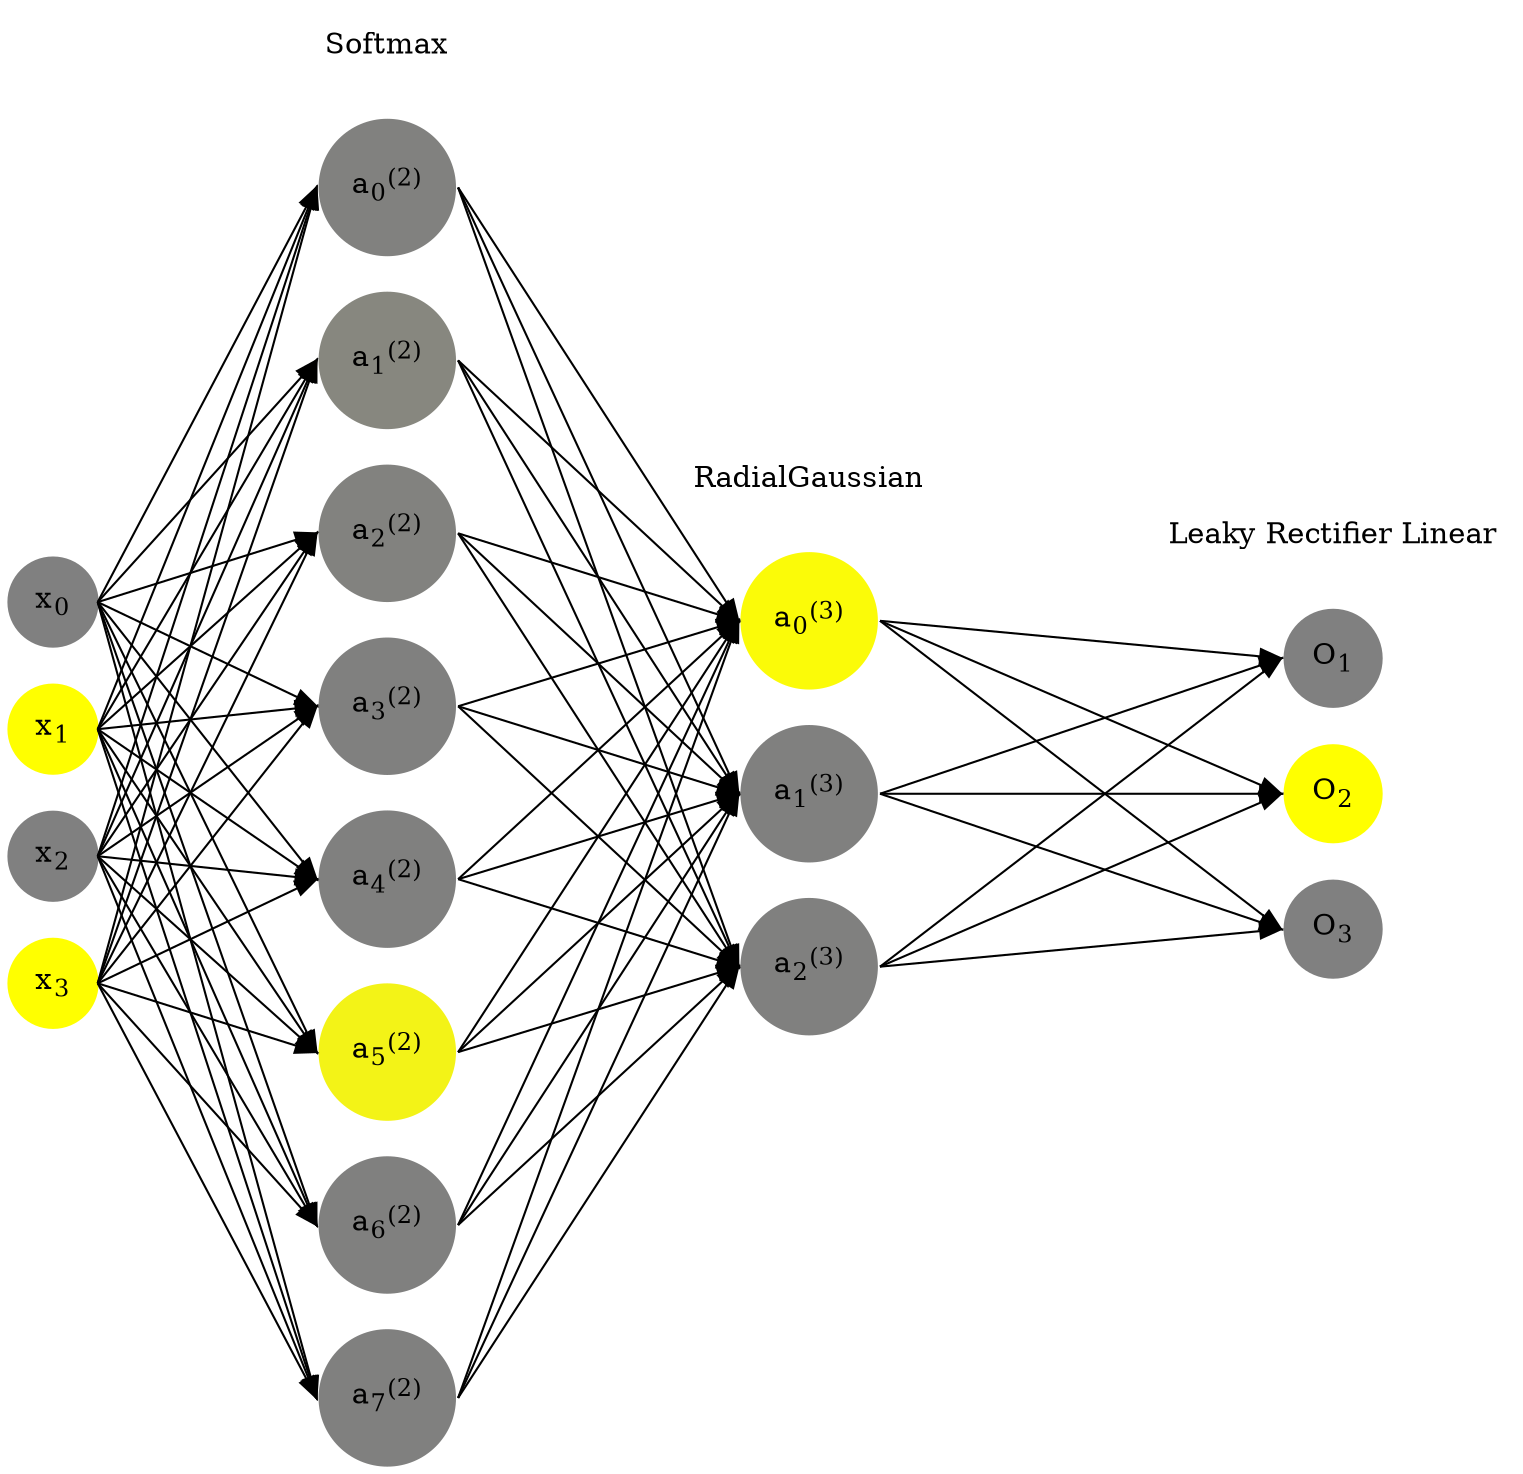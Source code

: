 digraph G {
	rankdir = LR;
	splines=false;
	edge[style=invis];
	ranksep= 1.4;
	{
	node [shape=circle, color="0.1667, 0.0, 0.5", style=filled, fillcolor="0.1667, 0.0, 0.5"];
	x0 [label=<x<sub>0</sub>>];
	}
	{
	node [shape=circle, color="0.1667, 1.0, 1.0", style=filled, fillcolor="0.1667, 1.0, 1.0"];
	x1 [label=<x<sub>1</sub>>];
	}
	{
	node [shape=circle, color="0.1667, 0.0, 0.5", style=filled, fillcolor="0.1667, 0.0, 0.5"];
	x2 [label=<x<sub>2</sub>>];
	}
	{
	node [shape=circle, color="0.1667, 1.0, 1.0", style=filled, fillcolor="0.1667, 1.0, 1.0"];
	x3 [label=<x<sub>3</sub>>];
	}
	{
	node [shape=circle, color="0.1667, 0.008837, 0.504419", style=filled, fillcolor="0.1667, 0.008837, 0.504419"];
	a02 [label=<a<sub>0</sub><sup>(2)</sup>>];
	}
	{
	node [shape=circle, color="0.1667, 0.059596, 0.529798", style=filled, fillcolor="0.1667, 0.059596, 0.529798"];
	a12 [label=<a<sub>1</sub><sup>(2)</sup>>];
	}
	{
	node [shape=circle, color="0.1667, 0.016673, 0.508336", style=filled, fillcolor="0.1667, 0.016673, 0.508336"];
	a22 [label=<a<sub>2</sub><sup>(2)</sup>>];
	}
	{
	node [shape=circle, color="0.1667, 0.006711, 0.503356", style=filled, fillcolor="0.1667, 0.006711, 0.503356"];
	a32 [label=<a<sub>3</sub><sup>(2)</sup>>];
	}
	{
	node [shape=circle, color="0.1667, 0.001603, 0.500801", style=filled, fillcolor="0.1667, 0.001603, 0.500801"];
	a42 [label=<a<sub>4</sub><sup>(2)</sup>>];
	}
	{
	node [shape=circle, color="0.1667, 0.902656, 0.951328", style=filled, fillcolor="0.1667, 0.902656, 0.951328"];
	a52 [label=<a<sub>5</sub><sup>(2)</sup>>];
	}
	{
	node [shape=circle, color="0.1667, 0.000513, 0.500256", style=filled, fillcolor="0.1667, 0.000513, 0.500256"];
	a62 [label=<a<sub>6</sub><sup>(2)</sup>>];
	}
	{
	node [shape=circle, color="0.1667, 0.003411, 0.501706", style=filled, fillcolor="0.1667, 0.003411, 0.501706"];
	a72 [label=<a<sub>7</sub><sup>(2)</sup>>];
	}
	{
	node [shape=circle, color="0.1667, 0.966401, 0.983201", style=filled, fillcolor="0.1667, 0.966401, 0.983201"];
	a03 [label=<a<sub>0</sub><sup>(3)</sup>>];
	}
	{
	node [shape=circle, color="0.1667, 0.000060, 0.500030", style=filled, fillcolor="0.1667, 0.000060, 0.500030"];
	a13 [label=<a<sub>1</sub><sup>(3)</sup>>];
	}
	{
	node [shape=circle, color="0.1667, 0.000019, 0.500009", style=filled, fillcolor="0.1667, 0.000019, 0.500009"];
	a23 [label=<a<sub>2</sub><sup>(3)</sup>>];
	}
	{
	node [shape=circle, color="0.1667, 0.0, 0.5", style=filled, fillcolor="0.1667, 0.0, 0.5"];
	O1 [label=<O<sub>1</sub>>];
	}
	{
	node [shape=circle, color="0.1667, 1.0, 1.0", style=filled, fillcolor="0.1667, 1.0, 1.0"];
	O2 [label=<O<sub>2</sub>>];
	}
	{
	node [shape=circle, color="0.1667, 0.0, 0.5", style=filled, fillcolor="0.1667, 0.0, 0.5"];
	O3 [label=<O<sub>3</sub>>];
	}
	{
	rank=same;
	x0->x1->x2->x3;
	}
	{
	rank=same;
	a02->a12->a22->a32->a42->a52->a62->a72;
	}
	{
	rank=same;
	a03->a13->a23;
	}
	{
	rank=same;
	O1->O2->O3;
	}
	l1 [shape=plaintext,label="Softmax"];
	l1->a02;
	{rank=same; l1;a02};
	l2 [shape=plaintext,label="RadialGaussian"];
	l2->a03;
	{rank=same; l2;a03};
	l3 [shape=plaintext,label="Leaky Rectifier Linear"];
	l3->O1;
	{rank=same; l3;O1};
edge[style=solid, tailport=e, headport=w];
	{x0;x1;x2;x3} -> {a02;a12;a22;a32;a42;a52;a62;a72};
	{a02;a12;a22;a32;a42;a52;a62;a72} -> {a03;a13;a23};
	{a03;a13;a23} -> {O1,O2,O3};
}